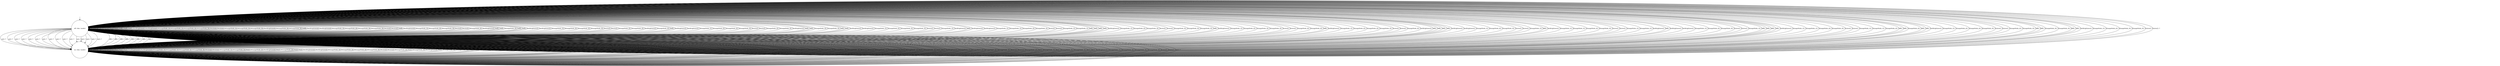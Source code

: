 digraph g {
s0 [shape="circle" label="off / bright / mode1"];
s0 -> s0 [label="changeMode_1[] / *"];
s0 -> s0 [label="setBrightness[] / *"];
s0 -> s0 [label="off[] / *"];
s0 -> s0 [label="off[] / *"];
s0 -> s1 [label="on[] / *"];
s0 -> s0 [label="off[] / *"];
s0 -> s0 [label="off[] / *"];
s0 -> s0 [label="setBrightness[] / *"];
s0 -> s0 [label="setBrightness[] / *"];
s0 -> s0 [label="changeMode_1[] / *"];
s0 -> s0 [label="changeMode_1[] / *"];
s0 -> s0 [label="changeMode_2[] / *"];
s0 -> s0 [label="changeMode_3[] / *"];
s0 -> s0 [label="status[] / *"];
s0 -> s0 [label="status[] / *"];
s0 -> s0 [label="changeMode_1[] / *"];
s0 -> s0 [label="changeMode_1[] / *"];
s0 [shape="circle" label="off / bright / mode3"];
s0 -> s0 [label="changeMode_3[] / *"];
s0 -> s0 [label="setBrightness[] / *"];
s0 -> s0 [label="changeMode_3[] / *"];
s0 -> s0 [label="changeMode_3[] / *"];
s0 -> s1 [label="on[] / *"];
s0 -> s0 [label="off[] / *"];
s0 -> s0 [label="setBrightness[] / *"];
s0 -> s0 [label="setBrightness[] / *"];
s0 -> s0 [label="changeMode_1[] / *"];
s0 -> s0 [label="changeMode_2[] / *"];
s0 -> s0 [label="changeMode_3[] / *"];
s0 -> s0 [label="changeMode_3[] / *"];
s0 -> s0 [label="status[] / *"];
s0 -> s0 [label="status[] / *"];
s0 [shape="circle" label="off / dim / mode-1"];
s0 -> s1 [label="on[] / *"];
s0 -> s0 [label="off[] / *"];
s0 -> s0 [label="setBrightness[] / *"];
s0 -> s0 [label="changeMode_1[] / *"];
s0 -> s0 [label="changeMode_2[] / *"];
s0 -> s0 [label="changeMode_3[] / *"];
s0 -> s0 [label="status[] / *"];
s0 -> s0 [label="status[] / *"];
s0 [shape="circle" label="off / bright / mode2"];
s0 -> s0 [label="changeMode_2[] / *"];
s0 -> s0 [label="setBrightness[] / *"];
s0 -> s0 [label="off[] / *"];
s0 -> s0 [label="off[] / *"];
s0 -> s0 [label="changeMode_2[] / *"];
s0 -> s1 [label="on[] / *"];
s0 -> s0 [label="off[] / *"];
s0 -> s0 [label="off[] / *"];
s0 -> s0 [label="setBrightness[] / *"];
s0 -> s0 [label="setBrightness[] / *"];
s0 -> s0 [label="changeMode_1[] / *"];
s0 -> s0 [label="changeMode_2[] / *"];
s0 -> s0 [label="changeMode_2[] / *"];
s0 -> s0 [label="changeMode_3[] / *"];
s0 -> s0 [label="status[] / *"];
s0 -> s0 [label="status[] / *"];
s0 -> s0 [label="changeMode_2[] / *"];
s0 [shape="circle" label="off / bright / mode2"];
s0 -> s0 [label="changeMode_2[] / *"];
s0 -> s0 [label="setBrightness[] / *"];
s0 -> s0 [label="changeMode_2[] / *"];
s0 -> s1 [label="on[] / *"];
s0 -> s0 [label="off[] / *"];
s0 -> s0 [label="setBrightness[] / *"];
s0 -> s0 [label="setBrightness[] / *"];
s0 -> s0 [label="changeMode_1[] / *"];
s0 -> s0 [label="changeMode_2[] / *"];
s0 -> s0 [label="changeMode_2[] / *"];
s0 -> s0 [label="changeMode_3[] / *"];
s0 -> s0 [label="status[] / *"];
s0 -> s0 [label="status[] / *"];
s0 -> s0 [label="changeMode_2[] / *"];
s0 [shape="circle" label="off / bright / mode3"];
s0 -> s0 [label="changeMode_3[] / *"];
s0 -> s0 [label="setBrightness[] / *"];
s0 -> s0 [label="off[] / *"];
s0 -> s0 [label="off[] / *"];
s0 -> s0 [label="changeMode_3[] / *"];
s0 -> s0 [label="changeMode_3[] / *"];
s0 -> s1 [label="on[] / *"];
s0 -> s0 [label="off[] / *"];
s0 -> s0 [label="off[] / *"];
s0 -> s0 [label="setBrightness[] / *"];
s0 -> s0 [label="setBrightness[] / *"];
s0 -> s0 [label="changeMode_1[] / *"];
s0 -> s0 [label="changeMode_2[] / *"];
s0 -> s0 [label="changeMode_3[] / *"];
s0 -> s0 [label="changeMode_3[] / *"];
s0 -> s0 [label="status[] / *"];
s0 -> s0 [label="status[] / *"];
s0 [shape="circle" label="off / bright / mode1"];
s0 -> s0 [label="changeMode_1[] / *"];
s0 -> s0 [label="setBrightness[] / *"];
s0 -> s1 [label="on[] / *"];
s0 -> s0 [label="off[] / *"];
s0 -> s0 [label="setBrightness[] / *"];
s0 -> s0 [label="setBrightness[] / *"];
s0 -> s0 [label="changeMode_1[] / *"];
s0 -> s0 [label="changeMode_1[] / *"];
s0 -> s0 [label="changeMode_2[] / *"];
s0 -> s0 [label="changeMode_3[] / *"];
s0 -> s0 [label="status[] / *"];
s0 -> s0 [label="status[] / *"];
s0 -> s0 [label="changeMode_1[] / *"];
s0 -> s0 [label="changeMode_1[] / *"];
s0 [shape="circle" label="off / dim / mode-1"];
s0 -> s0 [label="off[] / *"];
s0 -> s0 [label="off[] / *"];
s0 -> s1 [label="on[] / *"];
s0 -> s0 [label="off[] / *"];
s0 -> s0 [label="off[] / *"];
s0 -> s0 [label="setBrightness[] / *"];
s0 -> s0 [label="changeMode_1[] / *"];
s0 -> s0 [label="changeMode_2[] / *"];
s0 -> s0 [label="changeMode_3[] / *"];
s0 -> s0 [label="status[] / *"];
s0 -> s0 [label="status[] / *"];
s0 [shape="circle" label="off / dim / mode3"];
s0 -> s0 [label="changeMode_3[] / *"];
s0 -> s0 [label="changeMode_3[] / *"];
s0 -> s0 [label="changeMode_3[] / *"];
s0 -> s1 [label="on[] / *"];
s0 -> s0 [label="off[] / *"];
s0 -> s0 [label="setBrightness[] / *"];
s0 -> s0 [label="changeMode_1[] / *"];
s0 -> s0 [label="changeMode_2[] / *"];
s0 -> s0 [label="changeMode_3[] / *"];
s0 -> s0 [label="changeMode_3[] / *"];
s0 -> s0 [label="status[] / *"];
s0 -> s0 [label="status[] / *"];
s0 [shape="circle" label="off / dim / mode2"];
s0 -> s0 [label="changeMode_2[] / *"];
s0 -> s0 [label="changeMode_2[] / *"];
s0 -> s1 [label="on[] / *"];
s0 -> s0 [label="off[] / *"];
s0 -> s0 [label="setBrightness[] / *"];
s0 -> s0 [label="changeMode_1[] / *"];
s0 -> s0 [label="changeMode_2[] / *"];
s0 -> s0 [label="changeMode_2[] / *"];
s0 -> s0 [label="changeMode_3[] / *"];
s0 -> s0 [label="status[] / *"];
s0 -> s0 [label="status[] / *"];
s0 -> s0 [label="changeMode_2[] / *"];
s0 [shape="circle" label="off / bright / mode-1"];
s0 -> s0 [label="setBrightness[] / *"];
s0 -> s0 [label="off[] / *"];
s0 -> s0 [label="off[] / *"];
s0 -> s1 [label="on[] / *"];
s0 -> s0 [label="off[] / *"];
s0 -> s0 [label="off[] / *"];
s0 -> s0 [label="setBrightness[] / *"];
s0 -> s0 [label="setBrightness[] / *"];
s0 -> s0 [label="changeMode_1[] / *"];
s0 -> s0 [label="changeMode_2[] / *"];
s0 -> s0 [label="changeMode_3[] / *"];
s0 -> s0 [label="status[] / *"];
s0 -> s0 [label="status[] / *"];
s0 [shape="circle" label="off / dim / mode1"];
s0 -> s0 [label="changeMode_1[] / *"];
s0 -> s1 [label="on[] / *"];
s0 -> s0 [label="off[] / *"];
s0 -> s0 [label="setBrightness[] / *"];
s0 -> s0 [label="changeMode_1[] / *"];
s0 -> s0 [label="changeMode_1[] / *"];
s0 -> s0 [label="changeMode_2[] / *"];
s0 -> s0 [label="changeMode_3[] / *"];
s0 -> s0 [label="status[] / *"];
s0 -> s0 [label="status[] / *"];
s0 -> s0 [label="changeMode_1[] / *"];
s0 -> s0 [label="changeMode_1[] / *"];
s1 [shape="circle" label="on / bright / mode1"];
s1 -> s1 [label="changeMode_1[] / *"];
s1 -> s1 [label="setBrightness[] / *"];
s1 -> s1 [label="on[] / *"];
s1 -> s1 [label="on[] / *"];
s1 -> s1 [label="on[] / *"];
s1 -> s0 [label="off[] / *"];
s1 -> s1 [label="setBrightness[] / *"];
s1 -> s1 [label="setBrightness[] / *"];
s1 -> s1 [label="changeMode_1[] / *"];
s1 -> s1 [label="changeMode_1[] / *"];
s1 -> s1 [label="changeMode_2[] / *"];
s1 -> s1 [label="changeMode_3[] / *"];
s1 -> s1 [label="status[] / *"];
s1 -> s1 [label="status[] / *"];
s1 -> s1 [label="changeMode_1[] / *"];
s1 -> s1 [label="changeMode_1[] / *"];
s1 -> s1 [label="on[] / *"];
s1 [shape="circle" label="on / bright / mode2"];
s1 -> s1 [label="changeMode_2[] / *"];
s1 -> s1 [label="setBrightness[] / *"];
s1 -> s1 [label="on[] / *"];
s1 -> s1 [label="changeMode_2[] / *"];
s1 -> s1 [label="on[] / *"];
s1 -> s1 [label="on[] / *"];
s1 -> s0 [label="off[] / *"];
s1 -> s1 [label="setBrightness[] / *"];
s1 -> s1 [label="setBrightness[] / *"];
s1 -> s1 [label="changeMode_1[] / *"];
s1 -> s1 [label="changeMode_2[] / *"];
s1 -> s1 [label="changeMode_2[] / *"];
s1 -> s1 [label="changeMode_3[] / *"];
s1 -> s1 [label="status[] / *"];
s1 -> s1 [label="status[] / *"];
s1 -> s1 [label="changeMode_2[] / *"];
s1 -> s1 [label="on[] / *"];
s1 [shape="circle" label="on / bright / mode3"];
s1 -> s1 [label="changeMode_3[] / *"];
s1 -> s1 [label="setBrightness[] / *"];
s1 -> s1 [label="on[] / *"];
s1 -> s1 [label="changeMode_3[] / *"];
s1 -> s1 [label="changeMode_3[] / *"];
s1 -> s1 [label="on[] / *"];
s1 -> s1 [label="on[] / *"];
s1 -> s0 [label="off[] / *"];
s1 -> s1 [label="setBrightness[] / *"];
s1 -> s1 [label="setBrightness[] / *"];
s1 -> s1 [label="changeMode_1[] / *"];
s1 -> s1 [label="changeMode_2[] / *"];
s1 -> s1 [label="changeMode_3[] / *"];
s1 -> s1 [label="changeMode_3[] / *"];
s1 -> s1 [label="status[] / *"];
s1 -> s1 [label="status[] / *"];
s1 -> s1 [label="on[] / *"];
s1 [shape="circle" label="on / dim / mode-1"];
s1 -> s1 [label="on[] / *"];
s1 -> s1 [label="on[] / *"];
s1 -> s1 [label="on[] / *"];
s1 -> s0 [label="off[] / *"];
s1 -> s1 [label="setBrightness[] / *"];
s1 -> s1 [label="changeMode_1[] / *"];
s1 -> s1 [label="changeMode_2[] / *"];
s1 -> s1 [label="changeMode_3[] / *"];
s1 -> s1 [label="status[] / *"];
s1 -> s1 [label="status[] / *"];
s1 -> s1 [label="on[] / *"];
s0 [shape="circle" label="off / bright / mode-1"];
s0 -> s0 [label="setBrightness[] / *"];
s0 -> s1 [label="on[] / *"];
s0 -> s0 [label="off[] / *"];
s0 -> s0 [label="setBrightness[] / *"];
s0 -> s0 [label="setBrightness[] / *"];
s0 -> s0 [label="changeMode_1[] / *"];
s0 -> s0 [label="changeMode_2[] / *"];
s0 -> s0 [label="changeMode_3[] / *"];
s0 -> s0 [label="status[] / *"];
s0 -> s0 [label="status[] / *"];
s1 [shape="circle" label="on / bright / mode-1"];
s1 -> s1 [label="setBrightness[] / *"];
s1 -> s1 [label="on[] / *"];
s1 -> s1 [label="on[] / *"];
s1 -> s1 [label="on[] / *"];
s1 -> s0 [label="off[] / *"];
s1 -> s1 [label="setBrightness[] / *"];
s1 -> s1 [label="setBrightness[] / *"];
s1 -> s1 [label="changeMode_1[] / *"];
s1 -> s1 [label="changeMode_2[] / *"];
s1 -> s1 [label="changeMode_3[] / *"];
s1 -> s1 [label="status[] / *"];
s1 -> s1 [label="status[] / *"];
s1 -> s1 [label="on[] / *"];
s1 [shape="circle" label="on / dim / mode1"];
s1 -> s1 [label="changeMode_1[] / *"];
s1 -> s1 [label="on[] / *"];
s1 -> s1 [label="on[] / *"];
s1 -> s1 [label="on[] / *"];
s1 -> s0 [label="off[] / *"];
s1 -> s1 [label="setBrightness[] / *"];
s1 -> s1 [label="changeMode_1[] / *"];
s1 -> s1 [label="changeMode_1[] / *"];
s1 -> s1 [label="changeMode_2[] / *"];
s1 -> s1 [label="changeMode_3[] / *"];
s1 -> s1 [label="status[] / *"];
s1 -> s1 [label="status[] / *"];
s1 -> s1 [label="changeMode_1[] / *"];
s1 -> s1 [label="changeMode_1[] / *"];
s1 -> s1 [label="on[] / *"];
s1 [shape="circle" label="on / dim / mode2"];
s1 -> s1 [label="changeMode_2[] / *"];
s1 -> s1 [label="on[] / *"];
s1 -> s1 [label="changeMode_2[] / *"];
s1 -> s1 [label="on[] / *"];
s1 -> s1 [label="on[] / *"];
s1 -> s0 [label="off[] / *"];
s1 -> s1 [label="setBrightness[] / *"];
s1 -> s1 [label="changeMode_1[] / *"];
s1 -> s1 [label="changeMode_2[] / *"];
s1 -> s1 [label="changeMode_2[] / *"];
s1 -> s1 [label="changeMode_3[] / *"];
s1 -> s1 [label="status[] / *"];
s1 -> s1 [label="status[] / *"];
s1 -> s1 [label="changeMode_2[] / *"];
s1 -> s1 [label="on[] / *"];
s1 [shape="circle" label="on / dim / mode3"];
s1 -> s1 [label="changeMode_3[] / *"];
s1 -> s1 [label="on[] / *"];
s1 -> s1 [label="changeMode_3[] / *"];
s1 -> s1 [label="changeMode_3[] / *"];
s1 -> s1 [label="on[] / *"];
s1 -> s1 [label="on[] / *"];
s1 -> s0 [label="off[] / *"];
s1 -> s1 [label="setBrightness[] / *"];
s1 -> s1 [label="changeMode_1[] / *"];
s1 -> s1 [label="changeMode_2[] / *"];
s1 -> s1 [label="changeMode_3[] / *"];
s1 -> s1 [label="changeMode_3[] / *"];
s1 -> s1 [label="status[] / *"];
s1 -> s1 [label="status[] / *"];
s1 -> s1 [label="on[] / *"];
s0 [shape="circle" label="off / dim / mode1"];
s0 -> s0 [label="changeMode_1[] / *"];
s0 -> s0 [label="off[] / *"];
s0 -> s0 [label="off[] / *"];
s0 -> s1 [label="on[] / *"];
s0 -> s0 [label="off[] / *"];
s0 -> s0 [label="off[] / *"];
s0 -> s0 [label="setBrightness[] / *"];
s0 -> s0 [label="changeMode_1[] / *"];
s0 -> s0 [label="changeMode_1[] / *"];
s0 -> s0 [label="changeMode_2[] / *"];
s0 -> s0 [label="changeMode_3[] / *"];
s0 -> s0 [label="status[] / *"];
s0 -> s0 [label="status[] / *"];
s0 -> s0 [label="changeMode_1[] / *"];
s0 -> s0 [label="changeMode_1[] / *"];
s0 [shape="circle" label="off / dim / mode2"];
s0 -> s0 [label="changeMode_2[] / *"];
s0 -> s0 [label="off[] / *"];
s0 -> s0 [label="off[] / *"];
s0 -> s0 [label="changeMode_2[] / *"];
s0 -> s1 [label="on[] / *"];
s0 -> s0 [label="off[] / *"];
s0 -> s0 [label="off[] / *"];
s0 -> s0 [label="setBrightness[] / *"];
s0 -> s0 [label="changeMode_1[] / *"];
s0 -> s0 [label="changeMode_2[] / *"];
s0 -> s0 [label="changeMode_2[] / *"];
s0 -> s0 [label="changeMode_3[] / *"];
s0 -> s0 [label="status[] / *"];
s0 -> s0 [label="status[] / *"];
s0 -> s0 [label="changeMode_2[] / *"];
s0 [shape="circle" label="off / dim / mode3"];
s0 -> s0 [label="changeMode_3[] / *"];
s0 -> s0 [label="off[] / *"];
s0 -> s0 [label="off[] / *"];
s0 -> s0 [label="changeMode_3[] / *"];
s0 -> s0 [label="changeMode_3[] / *"];
s0 -> s1 [label="on[] / *"];
s0 -> s0 [label="off[] / *"];
s0 -> s0 [label="off[] / *"];
s0 -> s0 [label="setBrightness[] / *"];
s0 -> s0 [label="changeMode_1[] / *"];
s0 -> s0 [label="changeMode_2[] / *"];
s0 -> s0 [label="changeMode_3[] / *"];
s0 -> s0 [label="changeMode_3[] / *"];
s0 -> s0 [label="status[] / *"];
s0 -> s0 [label="status[] / *"];
__start0 [label="" shape="none" width="0" height="0"];
__start0 -> s0;
}
